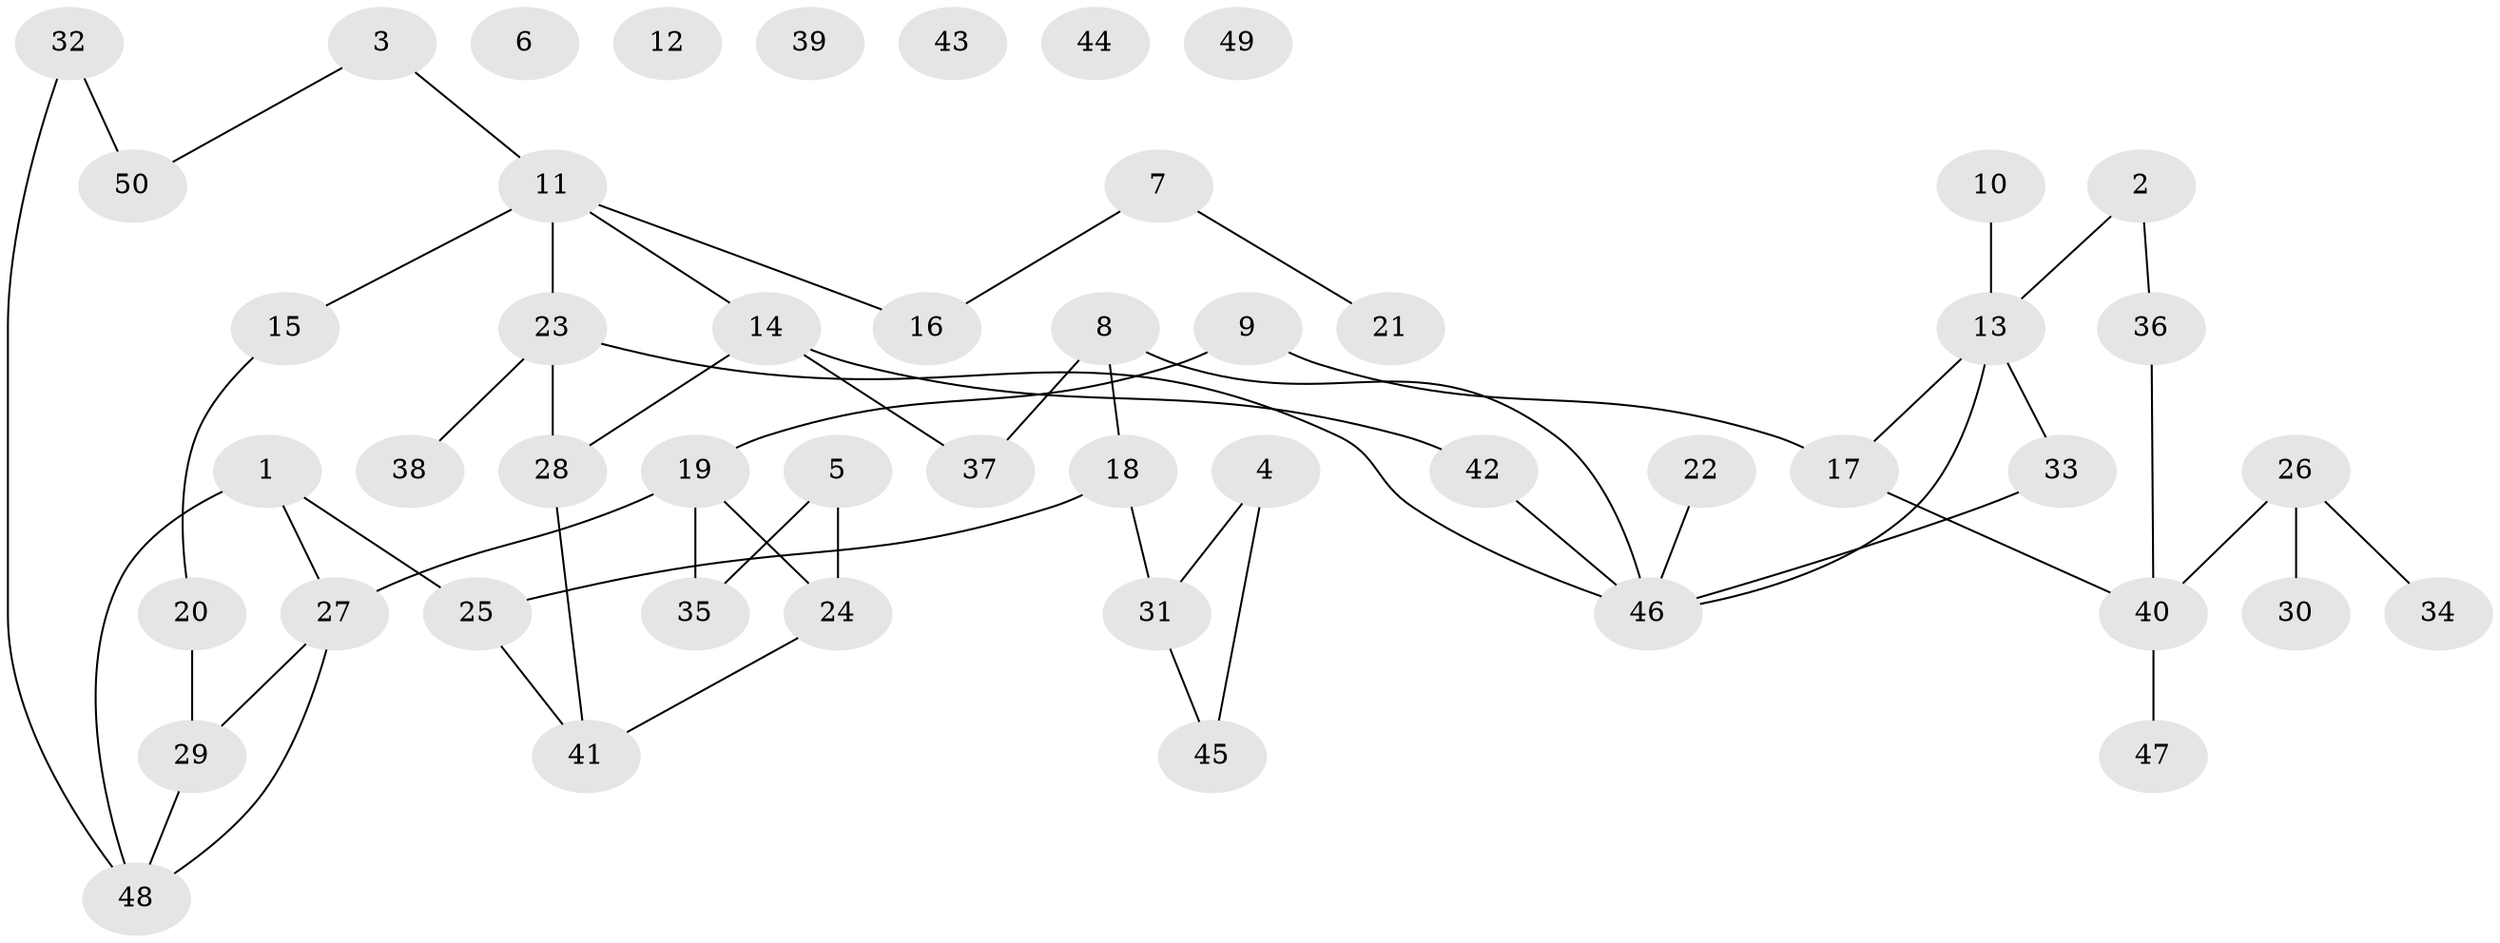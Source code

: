 // Generated by graph-tools (version 1.1) at 2025/49/03/09/25 03:49:08]
// undirected, 50 vertices, 57 edges
graph export_dot {
graph [start="1"]
  node [color=gray90,style=filled];
  1;
  2;
  3;
  4;
  5;
  6;
  7;
  8;
  9;
  10;
  11;
  12;
  13;
  14;
  15;
  16;
  17;
  18;
  19;
  20;
  21;
  22;
  23;
  24;
  25;
  26;
  27;
  28;
  29;
  30;
  31;
  32;
  33;
  34;
  35;
  36;
  37;
  38;
  39;
  40;
  41;
  42;
  43;
  44;
  45;
  46;
  47;
  48;
  49;
  50;
  1 -- 25;
  1 -- 27;
  1 -- 48;
  2 -- 13;
  2 -- 36;
  3 -- 11;
  3 -- 50;
  4 -- 31;
  4 -- 45;
  5 -- 24;
  5 -- 35;
  7 -- 16;
  7 -- 21;
  8 -- 18;
  8 -- 37;
  8 -- 46;
  9 -- 17;
  9 -- 19;
  10 -- 13;
  11 -- 14;
  11 -- 15;
  11 -- 16;
  11 -- 23;
  13 -- 17;
  13 -- 33;
  13 -- 46;
  14 -- 28;
  14 -- 37;
  14 -- 42;
  15 -- 20;
  17 -- 40;
  18 -- 25;
  18 -- 31;
  19 -- 24;
  19 -- 27;
  19 -- 35;
  20 -- 29;
  22 -- 46;
  23 -- 28;
  23 -- 38;
  23 -- 46;
  24 -- 41;
  25 -- 41;
  26 -- 30;
  26 -- 34;
  26 -- 40;
  27 -- 29;
  27 -- 48;
  28 -- 41;
  29 -- 48;
  31 -- 45;
  32 -- 48;
  32 -- 50;
  33 -- 46;
  36 -- 40;
  40 -- 47;
  42 -- 46;
}
